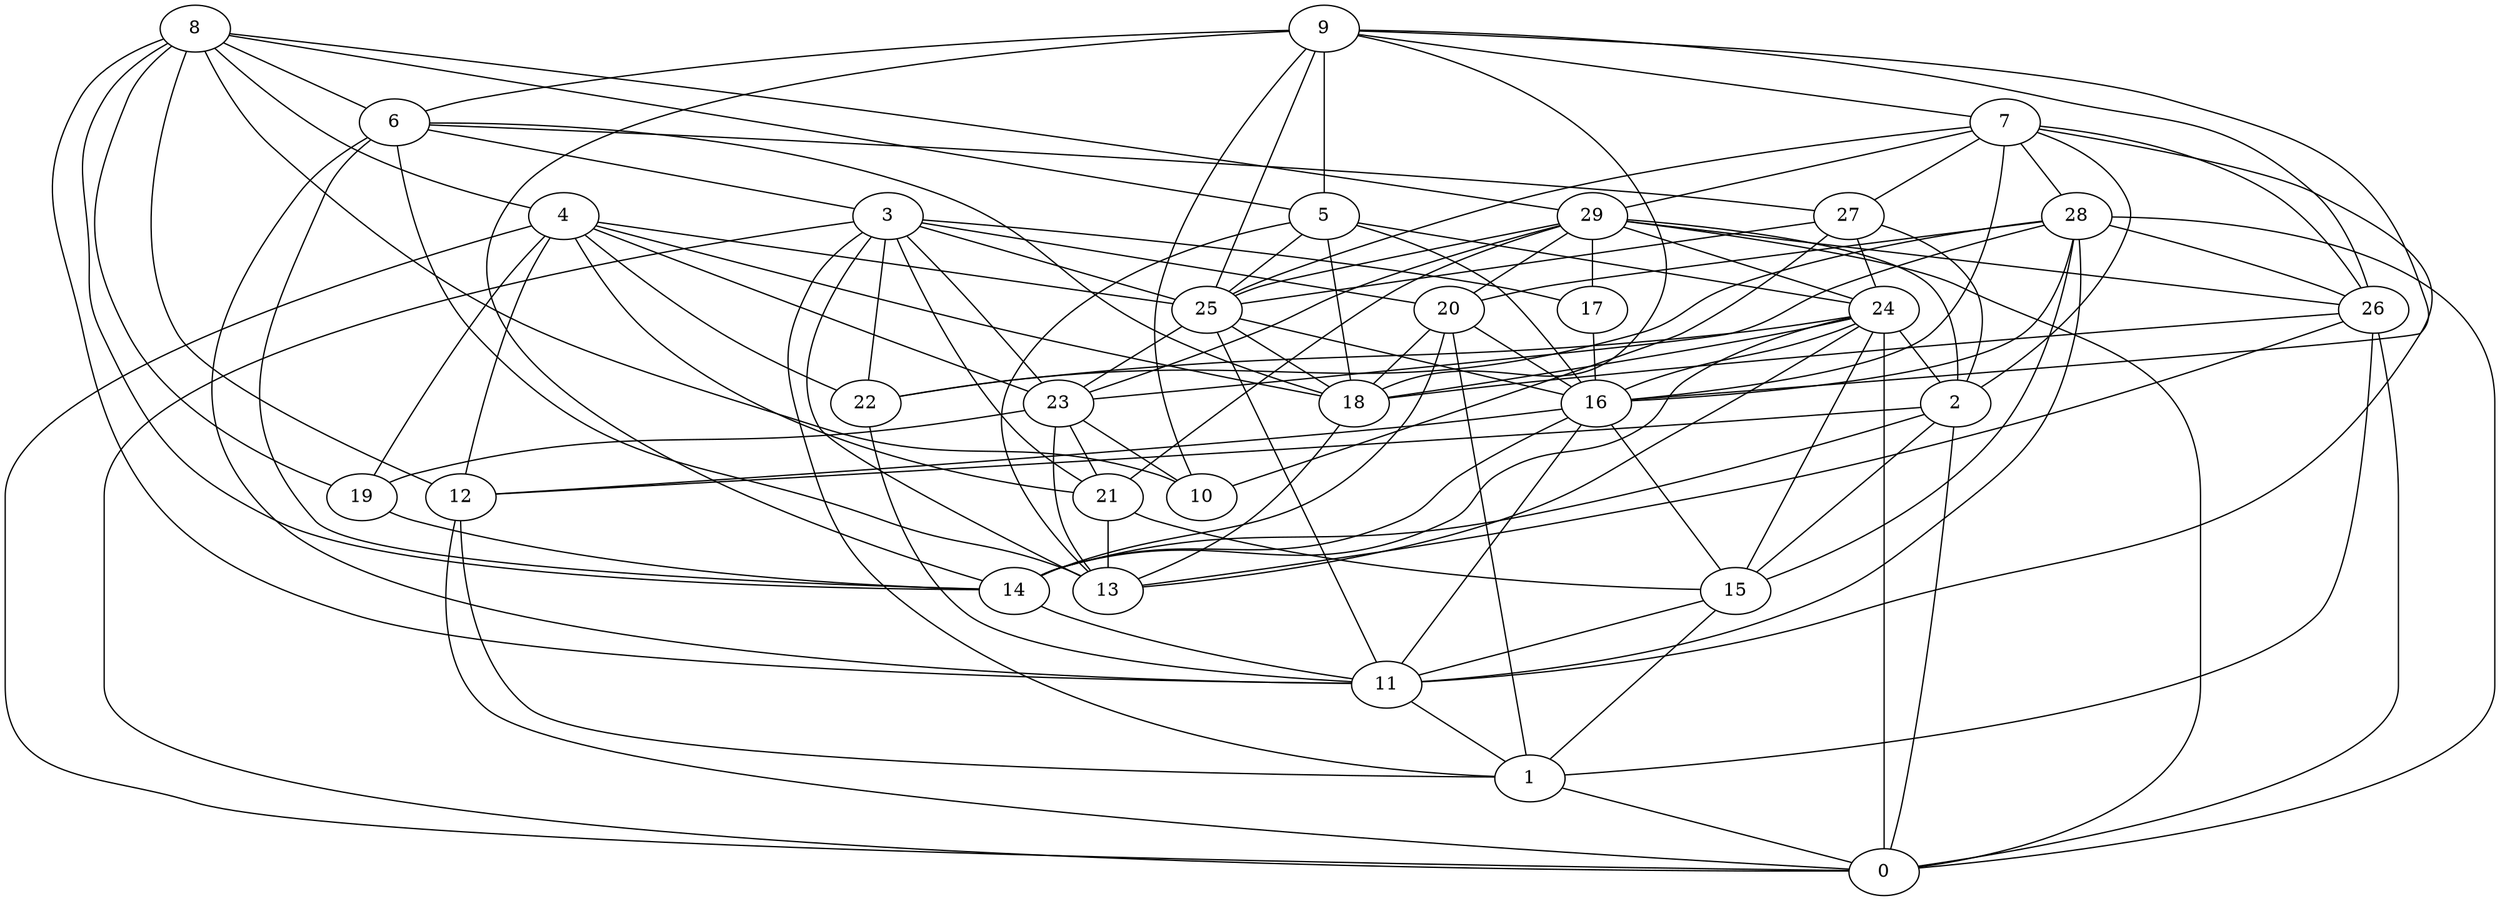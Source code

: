 digraph GG_graph {

subgraph G_graph {
edge [color = black]
"9" -> "5" [dir = none]
"29" -> "21" [dir = none]
"24" -> "0" [dir = none]
"24" -> "22" [dir = none]
"24" -> "18" [dir = none]
"19" -> "14" [dir = none]
"8" -> "14" [dir = none]
"16" -> "12" [dir = none]
"16" -> "14" [dir = none]
"6" -> "18" [dir = none]
"6" -> "27" [dir = none]
"6" -> "14" [dir = none]
"3" -> "20" [dir = none]
"18" -> "13" [dir = none]
"17" -> "16" [dir = none]
"28" -> "15" [dir = none]
"28" -> "22" [dir = none]
"27" -> "10" [dir = none]
"7" -> "25" [dir = none]
"7" -> "29" [dir = none]
"7" -> "26" [dir = none]
"7" -> "16" [dir = none]
"26" -> "1" [dir = none]
"4" -> "22" [dir = none]
"20" -> "18" [dir = none]
"5" -> "16" [dir = none]
"25" -> "11" [dir = none]
"25" -> "23" [dir = none]
"2" -> "12" [dir = none]
"15" -> "1" [dir = none]
"28" -> "26" [dir = none]
"20" -> "16" [dir = none]
"28" -> "20" [dir = none]
"29" -> "2" [dir = none]
"29" -> "25" [dir = none]
"27" -> "2" [dir = none]
"26" -> "0" [dir = none]
"22" -> "11" [dir = none]
"8" -> "11" [dir = none]
"3" -> "0" [dir = none]
"11" -> "1" [dir = none]
"9" -> "26" [dir = none]
"9" -> "18" [dir = none]
"28" -> "16" [dir = none]
"5" -> "13" [dir = none]
"16" -> "15" [dir = none]
"16" -> "11" [dir = none]
"8" -> "5" [dir = none]
"12" -> "0" [dir = none]
"4" -> "12" [dir = none]
"5" -> "18" [dir = none]
"4" -> "25" [dir = none]
"21" -> "13" [dir = none]
"7" -> "2" [dir = none]
"3" -> "23" [dir = none]
"29" -> "17" [dir = none]
"20" -> "1" [dir = none]
"9" -> "6" [dir = none]
"29" -> "26" [dir = none]
"28" -> "11" [dir = none]
"8" -> "6" [dir = none]
"7" -> "27" [dir = none]
"3" -> "22" [dir = none]
"7" -> "11" [dir = none]
"23" -> "19" [dir = none]
"6" -> "3" [dir = none]
"12" -> "1" [dir = none]
"7" -> "28" [dir = none]
"9" -> "7" [dir = none]
"5" -> "25" [dir = none]
"5" -> "24" [dir = none]
"3" -> "17" [dir = none]
"29" -> "20" [dir = none]
"2" -> "0" [dir = none]
"8" -> "19" [dir = none]
"29" -> "24" [dir = none]
"29" -> "23" [dir = none]
"28" -> "23" [dir = none]
"20" -> "14" [dir = none]
"8" -> "4" [dir = none]
"9" -> "14" [dir = none]
"8" -> "29" [dir = none]
"9" -> "16" [dir = none]
"24" -> "16" [dir = none]
"1" -> "0" [dir = none]
"26" -> "18" [dir = none]
"6" -> "13" [dir = none]
"24" -> "13" [dir = none]
"9" -> "25" [dir = none]
"14" -> "11" [dir = none]
"28" -> "0" [dir = none]
"29" -> "0" [dir = none]
"3" -> "25" [dir = none]
"4" -> "0" [dir = none]
"3" -> "1" [dir = none]
"8" -> "10" [dir = none]
"21" -> "15" [dir = none]
"15" -> "11" [dir = none]
"23" -> "21" [dir = none]
"3" -> "21" [dir = none]
"27" -> "25" [dir = none]
"23" -> "10" [dir = none]
"27" -> "24" [dir = none]
"9" -> "10" [dir = none]
"25" -> "16" [dir = none]
"4" -> "21" [dir = none]
"24" -> "2" [dir = none]
"26" -> "13" [dir = none]
"2" -> "14" [dir = none]
"4" -> "18" [dir = none]
"6" -> "11" [dir = none]
"24" -> "14" [dir = none]
"8" -> "12" [dir = none]
"24" -> "15" [dir = none]
"3" -> "13" [dir = none]
"2" -> "15" [dir = none]
"25" -> "18" [dir = none]
"23" -> "13" [dir = none]
"4" -> "19" [dir = none]
"4" -> "23" [dir = none]
}

}
